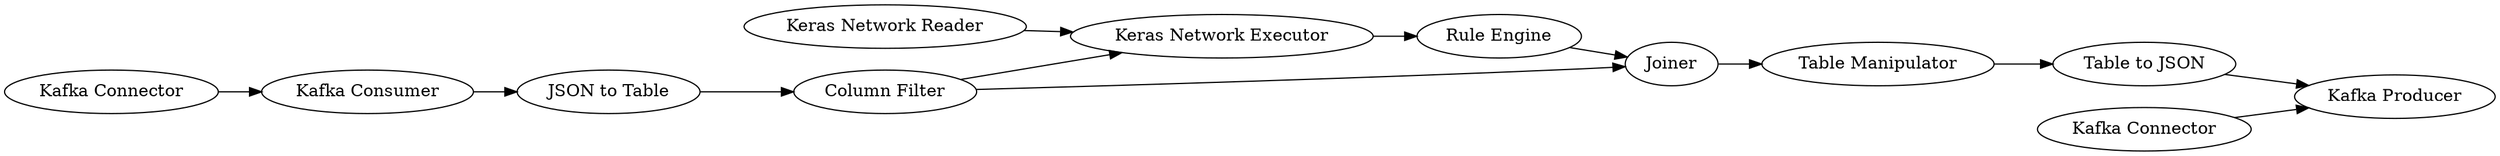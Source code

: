 digraph {
	70 -> 71
	66 -> 65
	69 -> 68
	58 -> 71
	24 -> 40
	23 -> 24
	58 -> 67
	63 -> 67
	68 -> 65
	71 -> 63
	40 -> 58
	67 -> 69
	24 [label="Kafka Consumer"]
	66 [label="Kafka Connector"]
	70 [label="Keras Network Reader"]
	68 [label="Table to JSON"]
	71 [label="Keras Network Executor"]
	67 [label=Joiner]
	65 [label="Kafka Producer"]
	23 [label="Kafka Connector"]
	69 [label="Table Manipulator"]
	58 [label="Column Filter"]
	63 [label="Rule Engine"]
	40 [label="JSON to Table"]
	rankdir=LR
}
